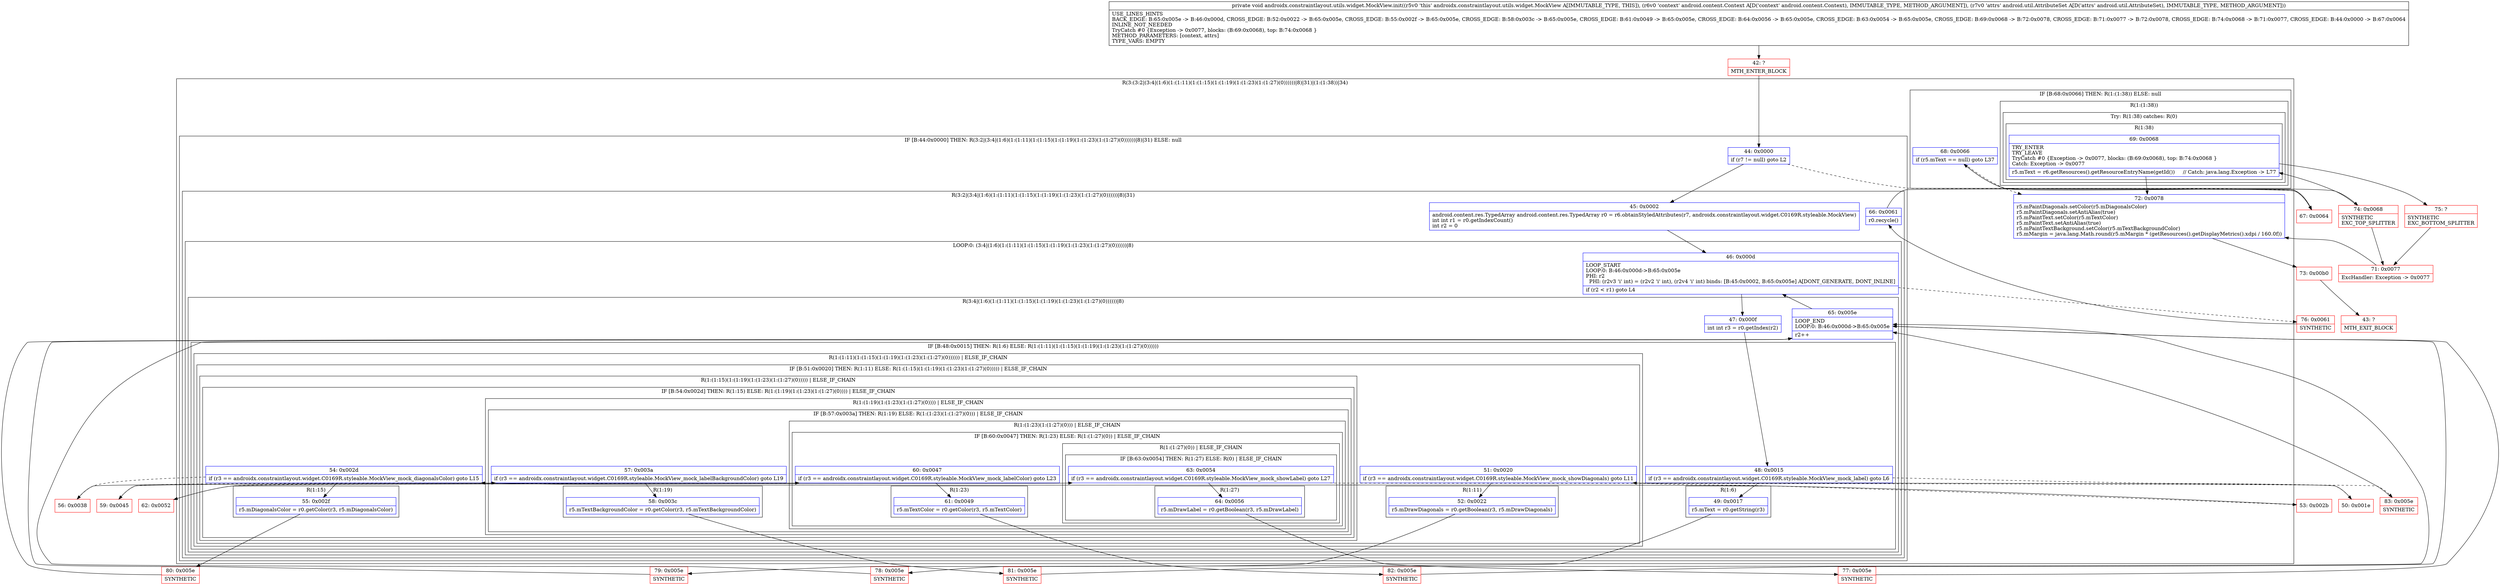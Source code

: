 digraph "CFG forandroidx.constraintlayout.utils.widget.MockView.init(Landroid\/content\/Context;Landroid\/util\/AttributeSet;)V" {
subgraph cluster_Region_533144520 {
label = "R(3:(3:2|(3:4|(1:6)(1:(1:11)(1:(1:15)(1:(1:19)(1:(1:23)(1:(1:27)(0))))))|8)|31)|(1:(1:38))|34)";
node [shape=record,color=blue];
subgraph cluster_IfRegion_1543138455 {
label = "IF [B:44:0x0000] THEN: R(3:2|(3:4|(1:6)(1:(1:11)(1:(1:15)(1:(1:19)(1:(1:23)(1:(1:27)(0))))))|8)|31) ELSE: null";
node [shape=record,color=blue];
Node_44 [shape=record,label="{44\:\ 0x0000|if (r7 != null) goto L2\l}"];
subgraph cluster_Region_1286947163 {
label = "R(3:2|(3:4|(1:6)(1:(1:11)(1:(1:15)(1:(1:19)(1:(1:23)(1:(1:27)(0))))))|8)|31)";
node [shape=record,color=blue];
Node_45 [shape=record,label="{45\:\ 0x0002|android.content.res.TypedArray android.content.res.TypedArray r0 = r6.obtainStyledAttributes(r7, androidx.constraintlayout.widget.C0169R.styleable.MockView)\lint int r1 = r0.getIndexCount()\lint r2 = 0\l}"];
subgraph cluster_LoopRegion_1844205747 {
label = "LOOP:0: (3:4|(1:6)(1:(1:11)(1:(1:15)(1:(1:19)(1:(1:23)(1:(1:27)(0))))))|8)";
node [shape=record,color=blue];
Node_46 [shape=record,label="{46\:\ 0x000d|LOOP_START\lLOOP:0: B:46:0x000d\-\>B:65:0x005e\lPHI: r2 \l  PHI: (r2v3 'i' int) = (r2v2 'i' int), (r2v4 'i' int) binds: [B:45:0x0002, B:65:0x005e] A[DONT_GENERATE, DONT_INLINE]\l|if (r2 \< r1) goto L4\l}"];
subgraph cluster_Region_118480455 {
label = "R(3:4|(1:6)(1:(1:11)(1:(1:15)(1:(1:19)(1:(1:23)(1:(1:27)(0))))))|8)";
node [shape=record,color=blue];
Node_47 [shape=record,label="{47\:\ 0x000f|int int r3 = r0.getIndex(r2)\l}"];
subgraph cluster_IfRegion_1519125053 {
label = "IF [B:48:0x0015] THEN: R(1:6) ELSE: R(1:(1:11)(1:(1:15)(1:(1:19)(1:(1:23)(1:(1:27)(0))))))";
node [shape=record,color=blue];
Node_48 [shape=record,label="{48\:\ 0x0015|if (r3 == androidx.constraintlayout.widget.C0169R.styleable.MockView_mock_label) goto L6\l}"];
subgraph cluster_Region_781020505 {
label = "R(1:6)";
node [shape=record,color=blue];
Node_49 [shape=record,label="{49\:\ 0x0017|r5.mText = r0.getString(r3)\l}"];
}
subgraph cluster_Region_784947783 {
label = "R(1:(1:11)(1:(1:15)(1:(1:19)(1:(1:23)(1:(1:27)(0)))))) | ELSE_IF_CHAIN\l";
node [shape=record,color=blue];
subgraph cluster_IfRegion_982077155 {
label = "IF [B:51:0x0020] THEN: R(1:11) ELSE: R(1:(1:15)(1:(1:19)(1:(1:23)(1:(1:27)(0))))) | ELSE_IF_CHAIN\l";
node [shape=record,color=blue];
Node_51 [shape=record,label="{51\:\ 0x0020|if (r3 == androidx.constraintlayout.widget.C0169R.styleable.MockView_mock_showDiagonals) goto L11\l}"];
subgraph cluster_Region_407583131 {
label = "R(1:11)";
node [shape=record,color=blue];
Node_52 [shape=record,label="{52\:\ 0x0022|r5.mDrawDiagonals = r0.getBoolean(r3, r5.mDrawDiagonals)\l}"];
}
subgraph cluster_Region_2105792612 {
label = "R(1:(1:15)(1:(1:19)(1:(1:23)(1:(1:27)(0))))) | ELSE_IF_CHAIN\l";
node [shape=record,color=blue];
subgraph cluster_IfRegion_675915663 {
label = "IF [B:54:0x002d] THEN: R(1:15) ELSE: R(1:(1:19)(1:(1:23)(1:(1:27)(0)))) | ELSE_IF_CHAIN\l";
node [shape=record,color=blue];
Node_54 [shape=record,label="{54\:\ 0x002d|if (r3 == androidx.constraintlayout.widget.C0169R.styleable.MockView_mock_diagonalsColor) goto L15\l}"];
subgraph cluster_Region_2123500624 {
label = "R(1:15)";
node [shape=record,color=blue];
Node_55 [shape=record,label="{55\:\ 0x002f|r5.mDiagonalsColor = r0.getColor(r3, r5.mDiagonalsColor)\l}"];
}
subgraph cluster_Region_1534881151 {
label = "R(1:(1:19)(1:(1:23)(1:(1:27)(0)))) | ELSE_IF_CHAIN\l";
node [shape=record,color=blue];
subgraph cluster_IfRegion_669993973 {
label = "IF [B:57:0x003a] THEN: R(1:19) ELSE: R(1:(1:23)(1:(1:27)(0))) | ELSE_IF_CHAIN\l";
node [shape=record,color=blue];
Node_57 [shape=record,label="{57\:\ 0x003a|if (r3 == androidx.constraintlayout.widget.C0169R.styleable.MockView_mock_labelBackgroundColor) goto L19\l}"];
subgraph cluster_Region_118884387 {
label = "R(1:19)";
node [shape=record,color=blue];
Node_58 [shape=record,label="{58\:\ 0x003c|r5.mTextBackgroundColor = r0.getColor(r3, r5.mTextBackgroundColor)\l}"];
}
subgraph cluster_Region_1407855699 {
label = "R(1:(1:23)(1:(1:27)(0))) | ELSE_IF_CHAIN\l";
node [shape=record,color=blue];
subgraph cluster_IfRegion_499656927 {
label = "IF [B:60:0x0047] THEN: R(1:23) ELSE: R(1:(1:27)(0)) | ELSE_IF_CHAIN\l";
node [shape=record,color=blue];
Node_60 [shape=record,label="{60\:\ 0x0047|if (r3 == androidx.constraintlayout.widget.C0169R.styleable.MockView_mock_labelColor) goto L23\l}"];
subgraph cluster_Region_1110727229 {
label = "R(1:23)";
node [shape=record,color=blue];
Node_61 [shape=record,label="{61\:\ 0x0049|r5.mTextColor = r0.getColor(r3, r5.mTextColor)\l}"];
}
subgraph cluster_Region_924147467 {
label = "R(1:(1:27)(0)) | ELSE_IF_CHAIN\l";
node [shape=record,color=blue];
subgraph cluster_IfRegion_1833337811 {
label = "IF [B:63:0x0054] THEN: R(1:27) ELSE: R(0) | ELSE_IF_CHAIN\l";
node [shape=record,color=blue];
Node_63 [shape=record,label="{63\:\ 0x0054|if (r3 == androidx.constraintlayout.widget.C0169R.styleable.MockView_mock_showLabel) goto L27\l}"];
subgraph cluster_Region_57816065 {
label = "R(1:27)";
node [shape=record,color=blue];
Node_64 [shape=record,label="{64\:\ 0x0056|r5.mDrawLabel = r0.getBoolean(r3, r5.mDrawLabel)\l}"];
}
subgraph cluster_Region_1412886901 {
label = "R(0)";
node [shape=record,color=blue];
}
}
}
}
}
}
}
}
}
}
}
}
Node_65 [shape=record,label="{65\:\ 0x005e|LOOP_END\lLOOP:0: B:46:0x000d\-\>B:65:0x005e\l|r2++\l}"];
}
}
Node_66 [shape=record,label="{66\:\ 0x0061|r0.recycle()\l}"];
}
}
subgraph cluster_IfRegion_1821993241 {
label = "IF [B:68:0x0066] THEN: R(1:(1:38)) ELSE: null";
node [shape=record,color=blue];
Node_68 [shape=record,label="{68\:\ 0x0066|if (r5.mText == null) goto L37\l}"];
subgraph cluster_Region_1846761581 {
label = "R(1:(1:38))";
node [shape=record,color=blue];
subgraph cluster_TryCatchRegion_1944305571 {
label = "Try: R(1:38) catches: R(0)";
node [shape=record,color=blue];
subgraph cluster_Region_272455155 {
label = "R(1:38)";
node [shape=record,color=blue];
Node_69 [shape=record,label="{69\:\ 0x0068|TRY_ENTER\lTRY_LEAVE\lTryCatch #0 \{Exception \-\> 0x0077, blocks: (B:69:0x0068), top: B:74:0x0068 \}\lCatch: Exception \-\> 0x0077\l|r5.mText = r6.getResources().getResourceEntryName(getId())     \/\/ Catch: java.lang.Exception \-\> L77\l}"];
}
subgraph cluster_Region_927672140 {
label = "R(0) | ExcHandler: Exception \-\> 0x0077\l";
node [shape=record,color=blue];
}
}
}
}
Node_72 [shape=record,label="{72\:\ 0x0078|r5.mPaintDiagonals.setColor(r5.mDiagonalsColor)\lr5.mPaintDiagonals.setAntiAlias(true)\lr5.mPaintText.setColor(r5.mTextColor)\lr5.mPaintText.setAntiAlias(true)\lr5.mPaintTextBackground.setColor(r5.mTextBackgroundColor)\lr5.mMargin = java.lang.Math.round(r5.mMargin * (getResources().getDisplayMetrics().xdpi \/ 160.0f))\l}"];
}
subgraph cluster_Region_927672140 {
label = "R(0) | ExcHandler: Exception \-\> 0x0077\l";
node [shape=record,color=blue];
}
Node_42 [shape=record,color=red,label="{42\:\ ?|MTH_ENTER_BLOCK\l}"];
Node_78 [shape=record,color=red,label="{78\:\ 0x005e|SYNTHETIC\l}"];
Node_50 [shape=record,color=red,label="{50\:\ 0x001e}"];
Node_79 [shape=record,color=red,label="{79\:\ 0x005e|SYNTHETIC\l}"];
Node_53 [shape=record,color=red,label="{53\:\ 0x002b}"];
Node_80 [shape=record,color=red,label="{80\:\ 0x005e|SYNTHETIC\l}"];
Node_56 [shape=record,color=red,label="{56\:\ 0x0038}"];
Node_81 [shape=record,color=red,label="{81\:\ 0x005e|SYNTHETIC\l}"];
Node_59 [shape=record,color=red,label="{59\:\ 0x0045}"];
Node_82 [shape=record,color=red,label="{82\:\ 0x005e|SYNTHETIC\l}"];
Node_62 [shape=record,color=red,label="{62\:\ 0x0052}"];
Node_77 [shape=record,color=red,label="{77\:\ 0x005e|SYNTHETIC\l}"];
Node_83 [shape=record,color=red,label="{83\:\ 0x005e|SYNTHETIC\l}"];
Node_76 [shape=record,color=red,label="{76\:\ 0x0061|SYNTHETIC\l}"];
Node_67 [shape=record,color=red,label="{67\:\ 0x0064}"];
Node_73 [shape=record,color=red,label="{73\:\ 0x00b0}"];
Node_43 [shape=record,color=red,label="{43\:\ ?|MTH_EXIT_BLOCK\l}"];
Node_74 [shape=record,color=red,label="{74\:\ 0x0068|SYNTHETIC\lEXC_TOP_SPLITTER\l}"];
Node_75 [shape=record,color=red,label="{75\:\ ?|SYNTHETIC\lEXC_BOTTOM_SPLITTER\l}"];
Node_71 [shape=record,color=red,label="{71\:\ 0x0077|ExcHandler: Exception \-\> 0x0077\l}"];
MethodNode[shape=record,label="{private void androidx.constraintlayout.utils.widget.MockView.init((r5v0 'this' androidx.constraintlayout.utils.widget.MockView A[IMMUTABLE_TYPE, THIS]), (r6v0 'context' android.content.Context A[D('context' android.content.Context), IMMUTABLE_TYPE, METHOD_ARGUMENT]), (r7v0 'attrs' android.util.AttributeSet A[D('attrs' android.util.AttributeSet), IMMUTABLE_TYPE, METHOD_ARGUMENT]))  | USE_LINES_HINTS\lBACK_EDGE: B:65:0x005e \-\> B:46:0x000d, CROSS_EDGE: B:52:0x0022 \-\> B:65:0x005e, CROSS_EDGE: B:55:0x002f \-\> B:65:0x005e, CROSS_EDGE: B:58:0x003c \-\> B:65:0x005e, CROSS_EDGE: B:61:0x0049 \-\> B:65:0x005e, CROSS_EDGE: B:64:0x0056 \-\> B:65:0x005e, CROSS_EDGE: B:63:0x0054 \-\> B:65:0x005e, CROSS_EDGE: B:69:0x0068 \-\> B:72:0x0078, CROSS_EDGE: B:71:0x0077 \-\> B:72:0x0078, CROSS_EDGE: B:74:0x0068 \-\> B:71:0x0077, CROSS_EDGE: B:44:0x0000 \-\> B:67:0x0064\lINLINE_NOT_NEEDED\lTryCatch #0 \{Exception \-\> 0x0077, blocks: (B:69:0x0068), top: B:74:0x0068 \}\lMETHOD_PARAMETERS: [context, attrs]\lTYPE_VARS: EMPTY\l}"];
MethodNode -> Node_42;Node_44 -> Node_45;
Node_44 -> Node_67[style=dashed];
Node_45 -> Node_46;
Node_46 -> Node_47;
Node_46 -> Node_76[style=dashed];
Node_47 -> Node_48;
Node_48 -> Node_49;
Node_48 -> Node_50[style=dashed];
Node_49 -> Node_78;
Node_51 -> Node_52;
Node_51 -> Node_53[style=dashed];
Node_52 -> Node_79;
Node_54 -> Node_55;
Node_54 -> Node_56[style=dashed];
Node_55 -> Node_80;
Node_57 -> Node_58;
Node_57 -> Node_59[style=dashed];
Node_58 -> Node_81;
Node_60 -> Node_61;
Node_60 -> Node_62[style=dashed];
Node_61 -> Node_82;
Node_63 -> Node_64;
Node_63 -> Node_83[style=dashed];
Node_64 -> Node_77;
Node_65 -> Node_46;
Node_66 -> Node_67;
Node_68 -> Node_72[style=dashed];
Node_68 -> Node_74;
Node_69 -> Node_72;
Node_69 -> Node_75;
Node_72 -> Node_73;
Node_42 -> Node_44;
Node_78 -> Node_65;
Node_50 -> Node_51;
Node_79 -> Node_65;
Node_53 -> Node_54;
Node_80 -> Node_65;
Node_56 -> Node_57;
Node_81 -> Node_65;
Node_59 -> Node_60;
Node_82 -> Node_65;
Node_62 -> Node_63;
Node_77 -> Node_65;
Node_83 -> Node_65;
Node_76 -> Node_66;
Node_67 -> Node_68;
Node_73 -> Node_43;
Node_74 -> Node_69;
Node_74 -> Node_71;
Node_75 -> Node_71;
Node_71 -> Node_72;
}


